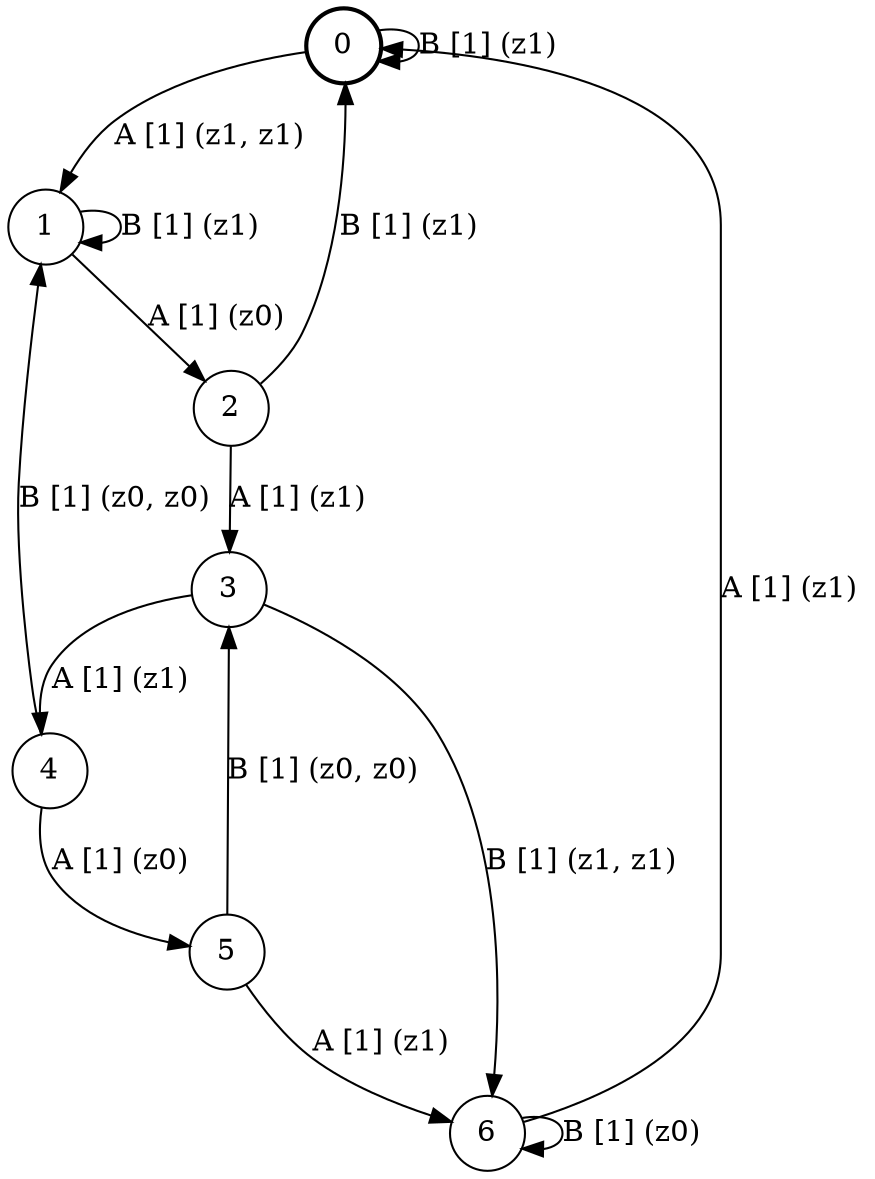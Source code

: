 # generated file, don't try to modify
# command: dot -Tpng <filename> > tree.png
digraph Automaton {
    node [shape = circle];
    0 [style = "bold"];
    0 -> 1 [label = "A [1] (z1, z1) "];
    0 -> 0 [label = "B [1] (z1) "];
    1 -> 2 [label = "A [1] (z0) "];
    1 -> 1 [label = "B [1] (z1) "];
    2 -> 3 [label = "A [1] (z1) "];
    2 -> 0 [label = "B [1] (z1) "];
    3 -> 4 [label = "A [1] (z1) "];
    3 -> 6 [label = "B [1] (z1, z1) "];
    4 -> 5 [label = "A [1] (z0) "];
    4 -> 1 [label = "B [1] (z0, z0) "];
    5 -> 6 [label = "A [1] (z1) "];
    5 -> 3 [label = "B [1] (z0, z0) "];
    6 -> 0 [label = "A [1] (z1) "];
    6 -> 6 [label = "B [1] (z0) "];
}
